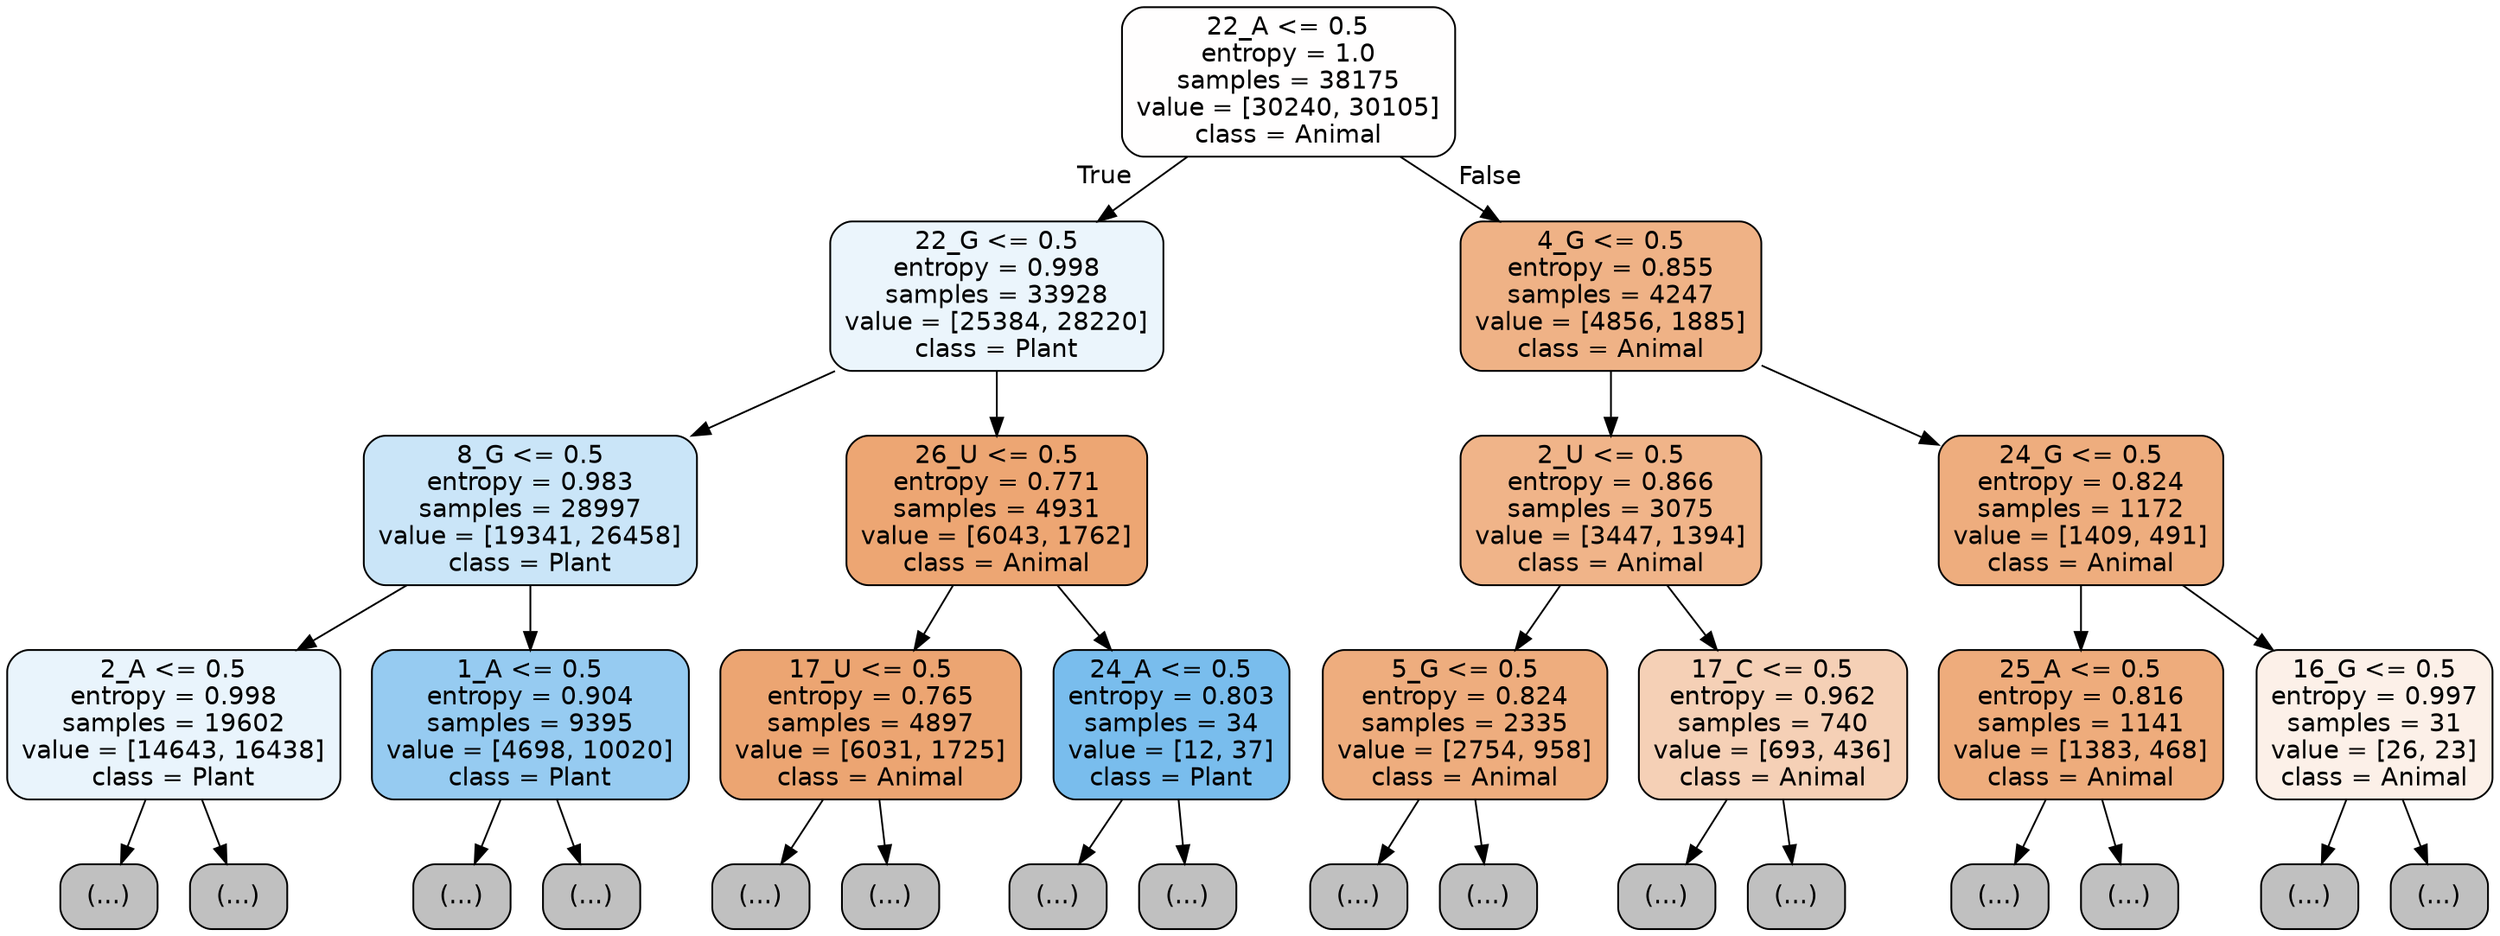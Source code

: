 digraph Tree {
node [shape=box, style="filled, rounded", color="black", fontname="helvetica"] ;
edge [fontname="helvetica"] ;
0 [label="22_A <= 0.5\nentropy = 1.0\nsamples = 38175\nvalue = [30240, 30105]\nclass = Animal", fillcolor="#fffefe"] ;
1 [label="22_G <= 0.5\nentropy = 0.998\nsamples = 33928\nvalue = [25384, 28220]\nclass = Plant", fillcolor="#ebf5fc"] ;
0 -> 1 [labeldistance=2.5, labelangle=45, headlabel="True"] ;
2 [label="8_G <= 0.5\nentropy = 0.983\nsamples = 28997\nvalue = [19341, 26458]\nclass = Plant", fillcolor="#cae5f8"] ;
1 -> 2 ;
3 [label="2_A <= 0.5\nentropy = 0.998\nsamples = 19602\nvalue = [14643, 16438]\nclass = Plant", fillcolor="#e9f4fc"] ;
2 -> 3 ;
4 [label="(...)", fillcolor="#C0C0C0"] ;
3 -> 4 ;
7155 [label="(...)", fillcolor="#C0C0C0"] ;
3 -> 7155 ;
9392 [label="1_A <= 0.5\nentropy = 0.904\nsamples = 9395\nvalue = [4698, 10020]\nclass = Plant", fillcolor="#96cbf1"] ;
2 -> 9392 ;
9393 [label="(...)", fillcolor="#C0C0C0"] ;
9392 -> 9393 ;
11986 [label="(...)", fillcolor="#C0C0C0"] ;
9392 -> 11986 ;
12793 [label="26_U <= 0.5\nentropy = 0.771\nsamples = 4931\nvalue = [6043, 1762]\nclass = Animal", fillcolor="#eda673"] ;
1 -> 12793 ;
12794 [label="17_U <= 0.5\nentropy = 0.765\nsamples = 4897\nvalue = [6031, 1725]\nclass = Animal", fillcolor="#eca572"] ;
12793 -> 12794 ;
12795 [label="(...)", fillcolor="#C0C0C0"] ;
12794 -> 12795 ;
14292 [label="(...)", fillcolor="#C0C0C0"] ;
12794 -> 14292 ;
14801 [label="24_A <= 0.5\nentropy = 0.803\nsamples = 34\nvalue = [12, 37]\nclass = Plant", fillcolor="#79bded"] ;
12793 -> 14801 ;
14802 [label="(...)", fillcolor="#C0C0C0"] ;
14801 -> 14802 ;
14813 [label="(...)", fillcolor="#C0C0C0"] ;
14801 -> 14813 ;
14814 [label="4_G <= 0.5\nentropy = 0.855\nsamples = 4247\nvalue = [4856, 1885]\nclass = Animal", fillcolor="#efb286"] ;
0 -> 14814 [labeldistance=2.5, labelangle=-45, headlabel="False"] ;
14815 [label="2_U <= 0.5\nentropy = 0.866\nsamples = 3075\nvalue = [3447, 1394]\nclass = Animal", fillcolor="#f0b489"] ;
14814 -> 14815 ;
14816 [label="5_G <= 0.5\nentropy = 0.824\nsamples = 2335\nvalue = [2754, 958]\nclass = Animal", fillcolor="#eead7e"] ;
14815 -> 14816 ;
14817 [label="(...)", fillcolor="#C0C0C0"] ;
14816 -> 14817 ;
15492 [label="(...)", fillcolor="#C0C0C0"] ;
14816 -> 15492 ;
15795 [label="17_C <= 0.5\nentropy = 0.962\nsamples = 740\nvalue = [693, 436]\nclass = Animal", fillcolor="#f5d0b6"] ;
14815 -> 15795 ;
15796 [label="(...)", fillcolor="#C0C0C0"] ;
15795 -> 15796 ;
16071 [label="(...)", fillcolor="#C0C0C0"] ;
15795 -> 16071 ;
16142 [label="24_G <= 0.5\nentropy = 0.824\nsamples = 1172\nvalue = [1409, 491]\nclass = Animal", fillcolor="#eead7e"] ;
14814 -> 16142 ;
16143 [label="25_A <= 0.5\nentropy = 0.816\nsamples = 1141\nvalue = [1383, 468]\nclass = Animal", fillcolor="#eeac7c"] ;
16142 -> 16143 ;
16144 [label="(...)", fillcolor="#C0C0C0"] ;
16143 -> 16144 ;
16741 [label="(...)", fillcolor="#C0C0C0"] ;
16143 -> 16741 ;
16748 [label="16_G <= 0.5\nentropy = 0.997\nsamples = 31\nvalue = [26, 23]\nclass = Animal", fillcolor="#fcf0e8"] ;
16142 -> 16748 ;
16749 [label="(...)", fillcolor="#C0C0C0"] ;
16748 -> 16749 ;
16766 [label="(...)", fillcolor="#C0C0C0"] ;
16748 -> 16766 ;
}